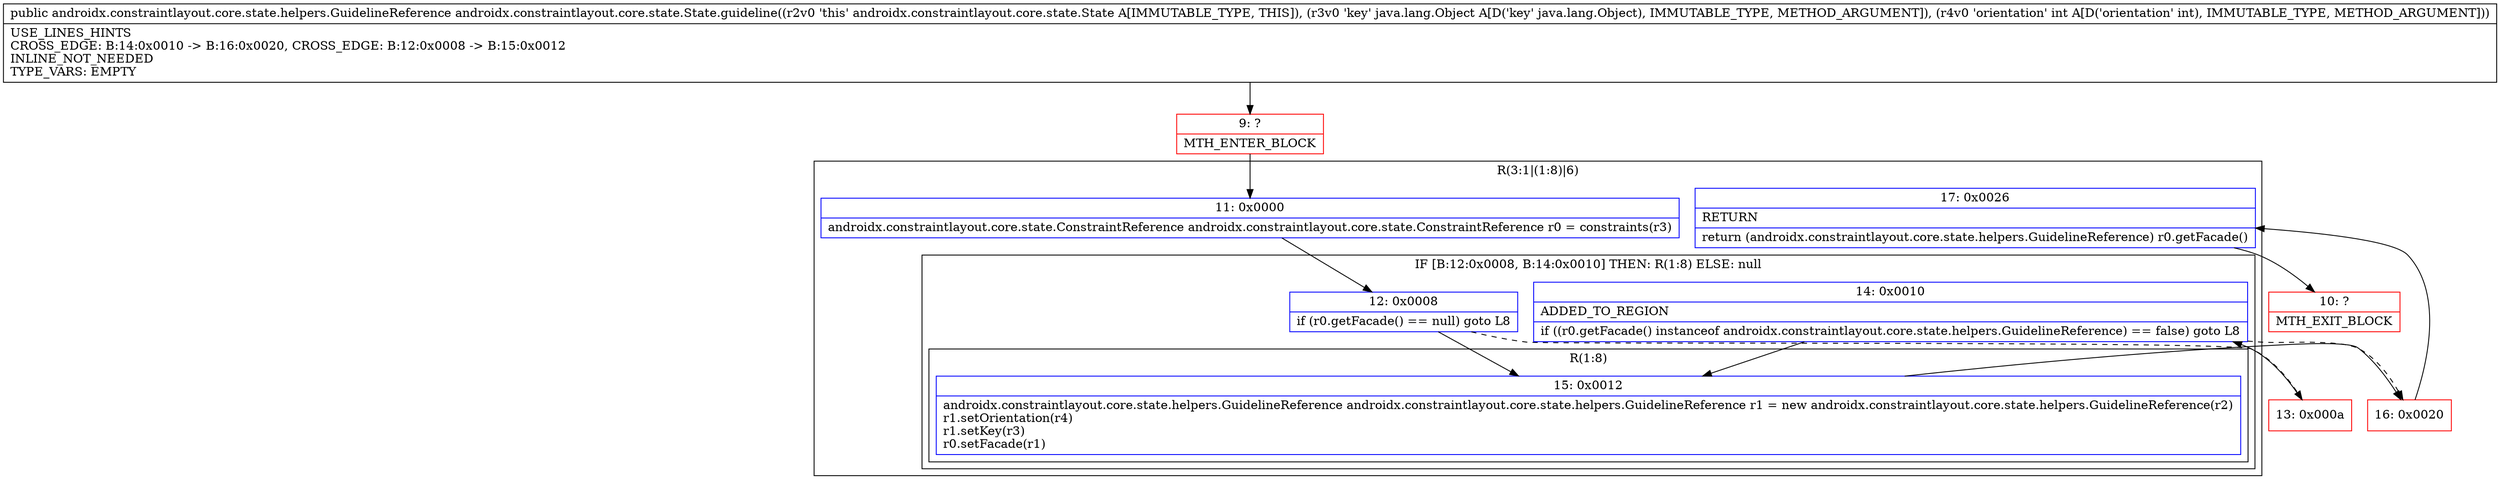 digraph "CFG forandroidx.constraintlayout.core.state.State.guideline(Ljava\/lang\/Object;I)Landroidx\/constraintlayout\/core\/state\/helpers\/GuidelineReference;" {
subgraph cluster_Region_993874395 {
label = "R(3:1|(1:8)|6)";
node [shape=record,color=blue];
Node_11 [shape=record,label="{11\:\ 0x0000|androidx.constraintlayout.core.state.ConstraintReference androidx.constraintlayout.core.state.ConstraintReference r0 = constraints(r3)\l}"];
subgraph cluster_IfRegion_46072295 {
label = "IF [B:12:0x0008, B:14:0x0010] THEN: R(1:8) ELSE: null";
node [shape=record,color=blue];
Node_12 [shape=record,label="{12\:\ 0x0008|if (r0.getFacade() == null) goto L8\l}"];
Node_14 [shape=record,label="{14\:\ 0x0010|ADDED_TO_REGION\l|if ((r0.getFacade() instanceof androidx.constraintlayout.core.state.helpers.GuidelineReference) == false) goto L8\l}"];
subgraph cluster_Region_1361548634 {
label = "R(1:8)";
node [shape=record,color=blue];
Node_15 [shape=record,label="{15\:\ 0x0012|androidx.constraintlayout.core.state.helpers.GuidelineReference androidx.constraintlayout.core.state.helpers.GuidelineReference r1 = new androidx.constraintlayout.core.state.helpers.GuidelineReference(r2)\lr1.setOrientation(r4)\lr1.setKey(r3)\lr0.setFacade(r1)\l}"];
}
}
Node_17 [shape=record,label="{17\:\ 0x0026|RETURN\l|return (androidx.constraintlayout.core.state.helpers.GuidelineReference) r0.getFacade()\l}"];
}
Node_9 [shape=record,color=red,label="{9\:\ ?|MTH_ENTER_BLOCK\l}"];
Node_13 [shape=record,color=red,label="{13\:\ 0x000a}"];
Node_16 [shape=record,color=red,label="{16\:\ 0x0020}"];
Node_10 [shape=record,color=red,label="{10\:\ ?|MTH_EXIT_BLOCK\l}"];
MethodNode[shape=record,label="{public androidx.constraintlayout.core.state.helpers.GuidelineReference androidx.constraintlayout.core.state.State.guideline((r2v0 'this' androidx.constraintlayout.core.state.State A[IMMUTABLE_TYPE, THIS]), (r3v0 'key' java.lang.Object A[D('key' java.lang.Object), IMMUTABLE_TYPE, METHOD_ARGUMENT]), (r4v0 'orientation' int A[D('orientation' int), IMMUTABLE_TYPE, METHOD_ARGUMENT]))  | USE_LINES_HINTS\lCROSS_EDGE: B:14:0x0010 \-\> B:16:0x0020, CROSS_EDGE: B:12:0x0008 \-\> B:15:0x0012\lINLINE_NOT_NEEDED\lTYPE_VARS: EMPTY\l}"];
MethodNode -> Node_9;Node_11 -> Node_12;
Node_12 -> Node_13[style=dashed];
Node_12 -> Node_15;
Node_14 -> Node_15;
Node_14 -> Node_16[style=dashed];
Node_15 -> Node_16;
Node_17 -> Node_10;
Node_9 -> Node_11;
Node_13 -> Node_14;
Node_16 -> Node_17;
}

